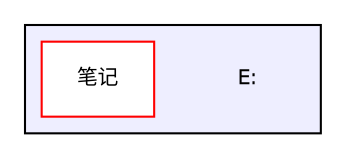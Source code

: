 digraph "E:" {
  compound=true
  node [ fontsize="10", fontname="Helvetica"];
  edge [ labelfontsize="10", labelfontname="Helvetica"];
  subgraph clusterdir_885cc87fac2d91e269af0a5a959fa5f6 {
    graph [ bgcolor="#eeeeff", pencolor="black", label="" URL="dir_885cc87fac2d91e269af0a5a959fa5f6.html"];
    dir_885cc87fac2d91e269af0a5a959fa5f6 [shape=plaintext label="E:"];
    dir_e0737d9736c30754717c067382877683 [shape=box label="笔记" color="red" fillcolor="white" style="filled" URL="dir_e0737d9736c30754717c067382877683.html"];
  }
}
